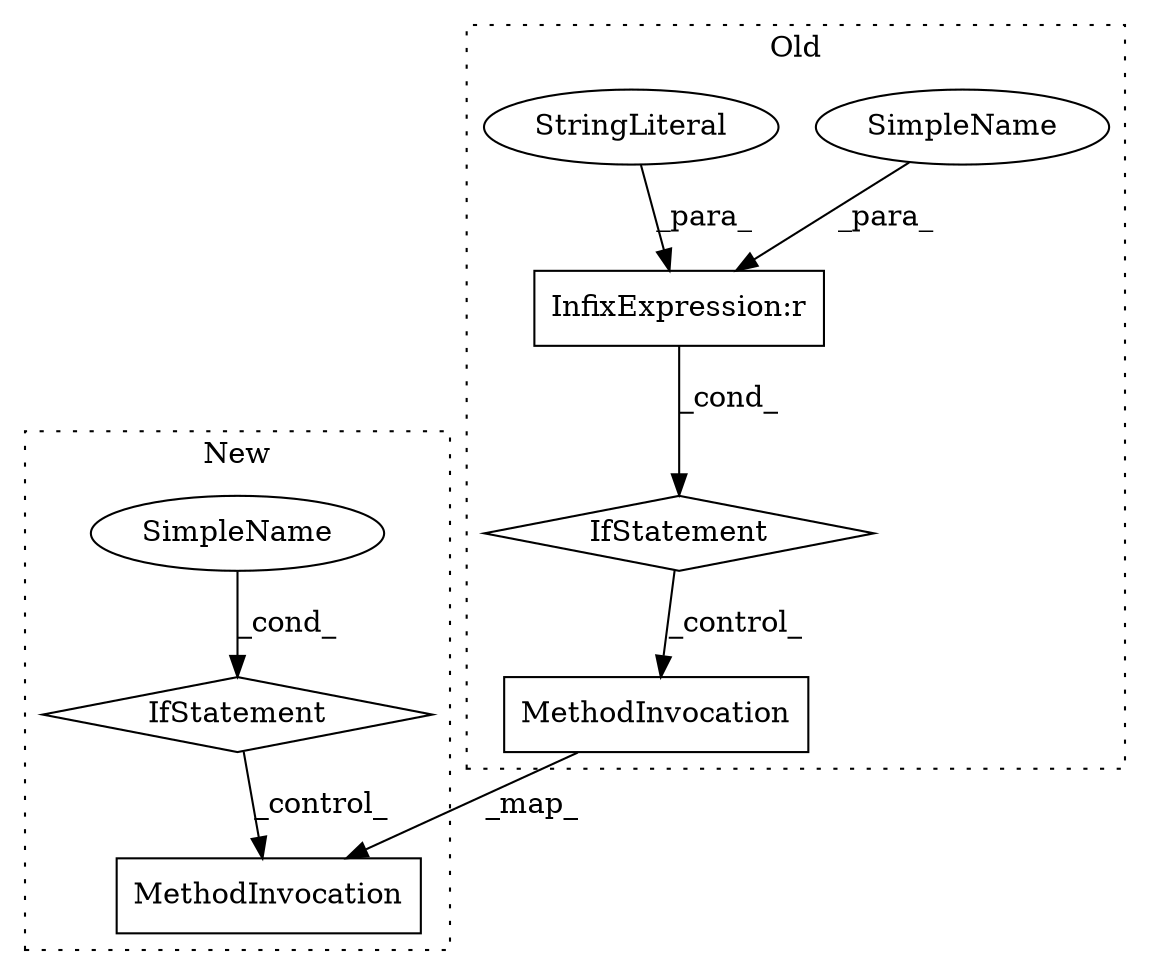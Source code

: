digraph G {
subgraph cluster0 {
1 [label="IfStatement" a="25" s="18680,18702" l="4,18" shape="diamond"];
4 [label="MethodInvocation" a="32" s="18720,18757" l="11,1" shape="box"];
6 [label="SimpleName" a="42" s="18684" l="10" shape="ellipse"];
7 [label="StringLiteral" a="45" s="18698" l="4" shape="ellipse"];
8 [label="InfixExpression:r" a="27" s="18694" l="4" shape="box"];
label = "Old";
style="dotted";
}
subgraph cluster1 {
2 [label="IfStatement" a="25" s="18609" l="2" shape="diamond"];
3 [label="MethodInvocation" a="32" s="18611,18644" l="7,1" shape="box"];
5 [label="SimpleName" a="42" s="18599" l="10" shape="ellipse"];
label = "New";
style="dotted";
}
1 -> 4 [label="_control_"];
2 -> 3 [label="_control_"];
4 -> 3 [label="_map_"];
5 -> 2 [label="_cond_"];
6 -> 8 [label="_para_"];
7 -> 8 [label="_para_"];
8 -> 1 [label="_cond_"];
}